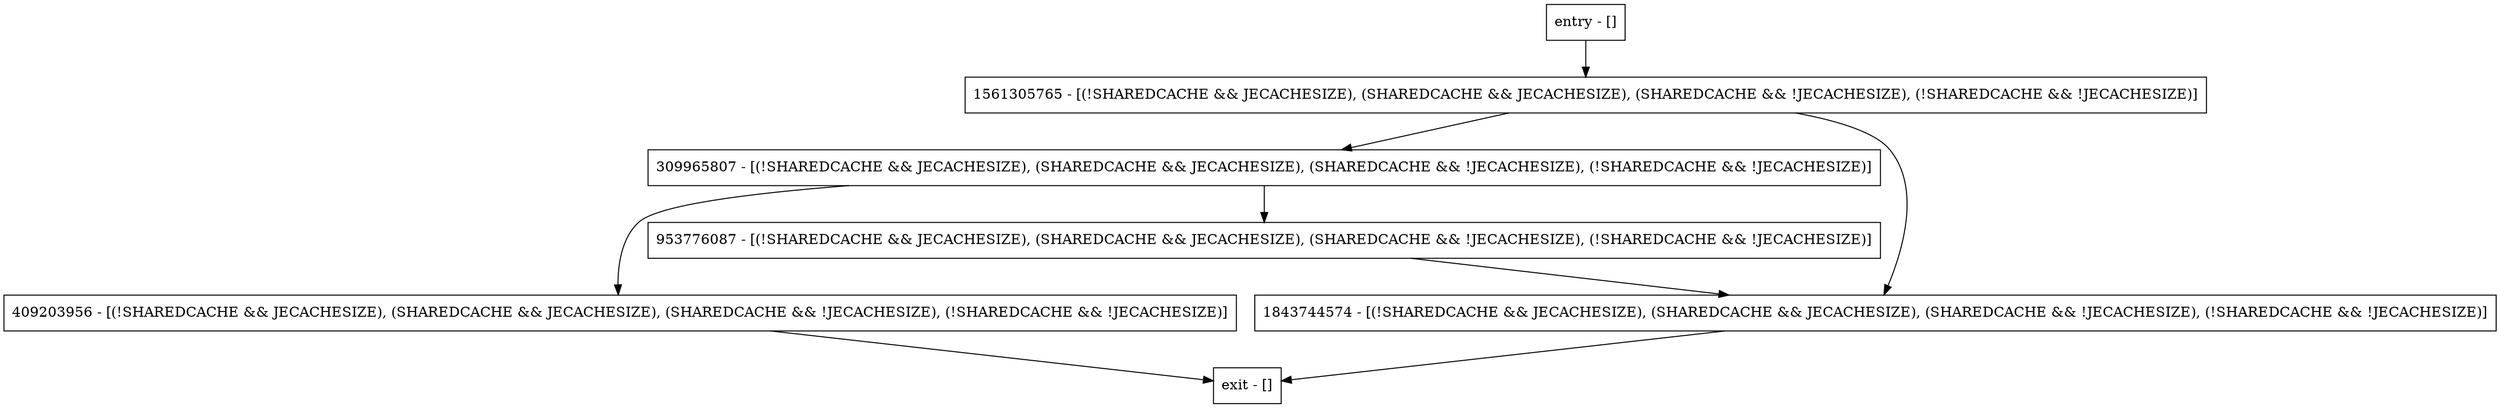 digraph addToSharedCacheEnvs {
node [shape=record];
309965807 [label="309965807 - [(!SHAREDCACHE && JECACHESIZE), (SHAREDCACHE && JECACHESIZE), (SHAREDCACHE && !JECACHESIZE), (!SHAREDCACHE && !JECACHESIZE)]"];
1843744574 [label="1843744574 - [(!SHAREDCACHE && JECACHESIZE), (SHAREDCACHE && JECACHESIZE), (SHAREDCACHE && !JECACHESIZE), (!SHAREDCACHE && !JECACHESIZE)]"];
entry [label="entry - []"];
exit [label="exit - []"];
409203956 [label="409203956 - [(!SHAREDCACHE && JECACHESIZE), (SHAREDCACHE && JECACHESIZE), (SHAREDCACHE && !JECACHESIZE), (!SHAREDCACHE && !JECACHESIZE)]"];
1561305765 [label="1561305765 - [(!SHAREDCACHE && JECACHESIZE), (SHAREDCACHE && JECACHESIZE), (SHAREDCACHE && !JECACHESIZE), (!SHAREDCACHE && !JECACHESIZE)]"];
953776087 [label="953776087 - [(!SHAREDCACHE && JECACHESIZE), (SHAREDCACHE && JECACHESIZE), (SHAREDCACHE && !JECACHESIZE), (!SHAREDCACHE && !JECACHESIZE)]"];
entry;
exit;
309965807 -> 409203956;
309965807 -> 953776087;
1843744574 -> exit;
entry -> 1561305765;
409203956 -> exit;
1561305765 -> 309965807;
1561305765 -> 1843744574;
953776087 -> 1843744574;
}
